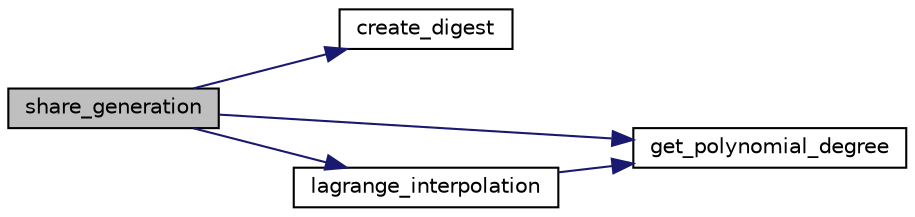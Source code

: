 digraph "share_generation"
{
 // LATEX_PDF_SIZE
  edge [fontname="Helvetica",fontsize="10",labelfontname="Helvetica",labelfontsize="10"];
  node [fontname="Helvetica",fontsize="10",shape=record];
  rankdir="LR";
  Node1 [label="share_generation",height=0.2,width=0.4,color="black", fillcolor="grey75", style="filled", fontcolor="black",tooltip="Turns an element of a Galois Field (in integer representation) into many, via Shamir secret sharing."];
  Node1 -> Node2 [color="midnightblue",fontsize="10",style="solid"];
  Node2 [label="create_digest",height=0.2,width=0.4,color="black", fillcolor="white", style="filled",URL="$namespaceshamir.html#a24b895bca5c6f757e74294a3a67cff32",tooltip="Digest function according to SLIP39."];
  Node1 -> Node3 [color="midnightblue",fontsize="10",style="solid"];
  Node3 [label="get_polynomial_degree",height=0.2,width=0.4,color="black", fillcolor="white", style="filled",URL="$namespaceshamir.html#a263d4e85b75242cd1ed3d931c6dc6e9b",tooltip="Gets degree of a string-form polynomial on GF(2)."];
  Node1 -> Node4 [color="midnightblue",fontsize="10",style="solid"];
  Node4 [label="lagrange_interpolation",height=0.2,width=0.4,color="black", fillcolor="white", style="filled",URL="$namespaceshamir.html#a46b5edd435fe67eb9d2757b7a1d7b9e4",tooltip="Performs Lagrange interpolation on a Galois field GF(2^d), where d is the degree of primitive_poly."];
  Node4 -> Node3 [color="midnightblue",fontsize="10",style="solid"];
}
